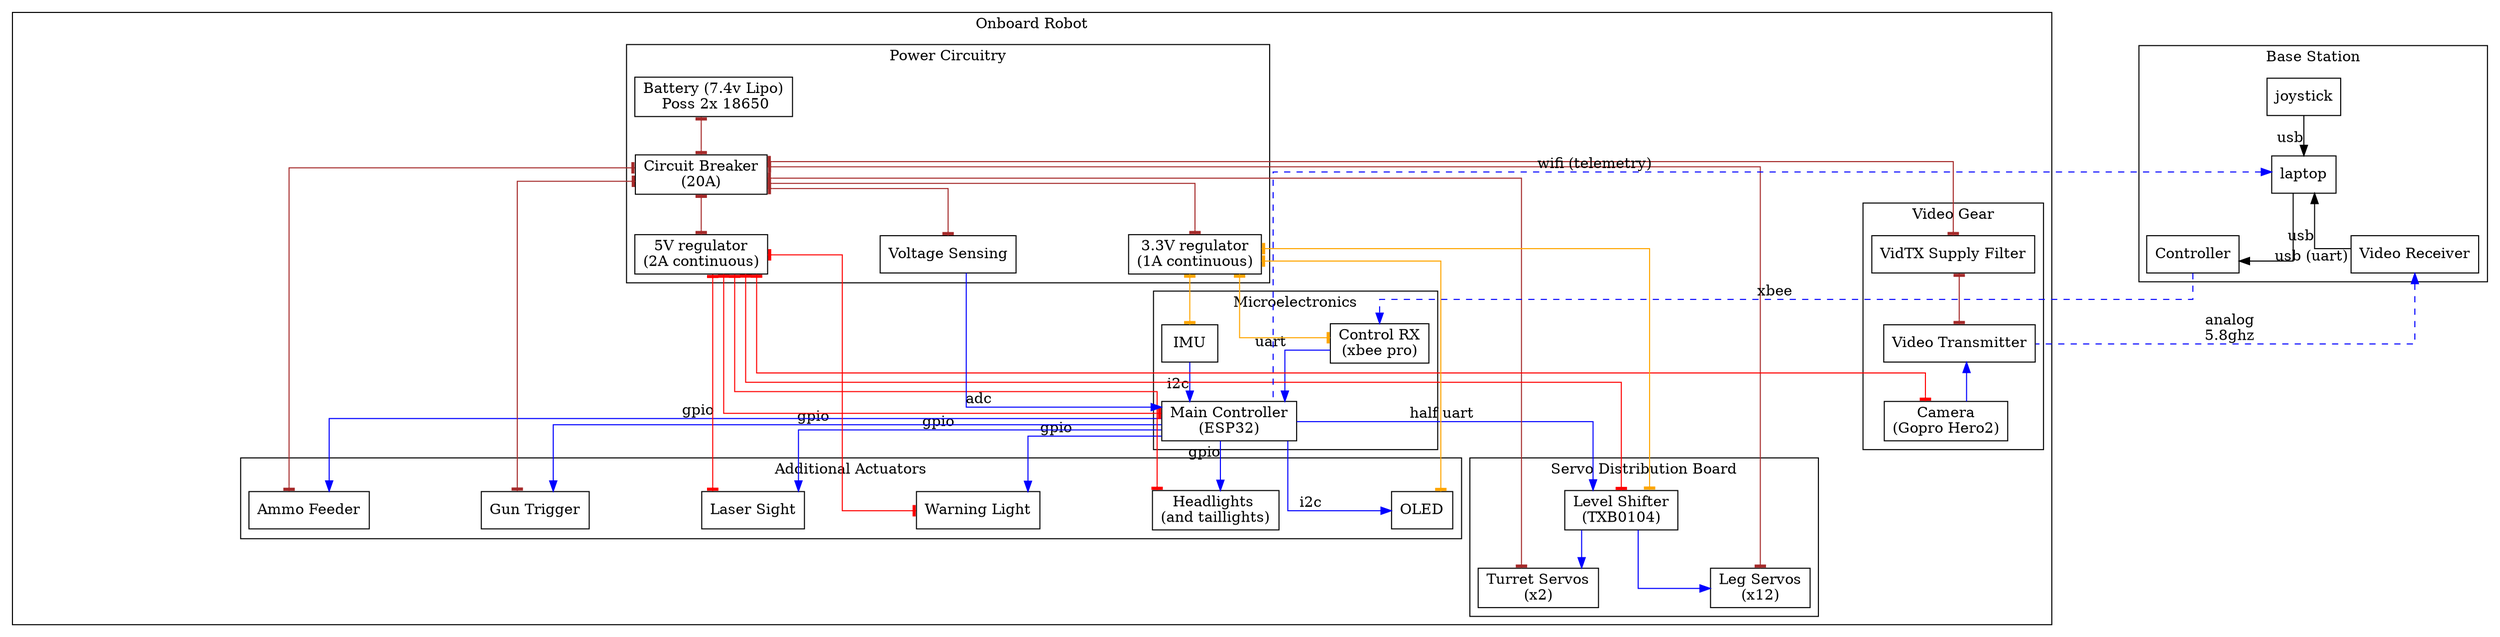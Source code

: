 digraph {
	rankdir=TB
	graph [splines=ortho, nodesep=1.5]
	node [shape=record]


	subgraph cluster_0 {
		label = "Onboard Robot";

		subgraph cluster_8 {
			label = "Additional Actuators"
			graph [nodesep=0]
			warning_light [label="Warning Light"]
			headlights [label="Headlights \n(and taillights)"]
			laser_sight [label="Laser Sight"]
			gun [label="Gun Trigger"]
			ammo_feeder [label="Ammo Feeder"]
			oled [label="OLED"]
		}

		subgraph cluster_3 {
			label = "Servo Distribution Board"
			level_shifter [label="Level Shifter\n(TXB0104)"]
			turret_servos [label="Turret Servos\n(x2)"]
			leg_servos  [label="Leg Servos\n(x12)"]
		}

		subgraph cluster_4 {
			label = "Video Gear"
			tx_filter [label="VidTX Supply Filter"]
			vid_tx [label="Video Transmitter"]
			camera [label="Camera\n(Gopro Hero2)"]
		}

		subgraph cluster_6 {
			label = "Microelectronics"
			comm_ctl [label="Control RX\n(xbee pro)"]
			mcu [label="Main Controller\n(ESP32)"]
			imu [label="IMU"]

		}

		subgraph cluster_5 {
			label = "Power Circuitry"
			battery [label="Battery (7.4v Lipo)\n Poss 2x 18650"]
			resetting_fuse [label="Circuit Breaker\n(20A)"]
			vreg_5v [label="5V regulator\n(2A continuous)"]
			vreg_3v [label="3.3V regulator\n(1A continuous)"]
			v_sens [label="Voltage Sensing"]

			//{ rank=same; battery v_sens }
			//{ rank=same; resetting_fuse vreg_5v vreg_3v }
		}


		{	/*Control Signals*/
			edge [color=blue]
			comm_ctl -> mcu [xlabel="uart"]

			mcu -> level_shifter [xlabel="half uart"]
			level_shifter -> turret_servos
			level_shifter -> leg_servos

			v_sens -> mcu [xlabel="adc"]
			{
				edge [xlabel="i2c"]
				imu -> mcu
				mcu -> oled
			}


			{
				edge [xlabel="gpio"]
				mcu -> warning_light
				mcu -> headlights
				mcu -> laser_sight
				mcu -> gun
				mcu -> ammo_feeder
			}


			vid_tx -> camera [dir=back]
		}

		{ /* Voltage Connections */
			edge [arrowhead=tee arrowtail=tee dir=both]

			{ /* 7.4V */
				edge [color=brown]
				battery -> resetting_fuse
				resetting_fuse -> v_sens
				resetting_fuse -> tx_filter
				resetting_fuse -> leg_servos
				resetting_fuse -> turret_servos
				resetting_fuse -> ammo_feeder
				resetting_fuse -> gun
				resetting_fuse -> vreg_5v
				resetting_fuse -> vreg_3v
				tx_filter -> vid_tx
			}
			{ /* 5V */
				edge [color=red]
				vreg_5v -> mcu
				vreg_5v -> camera
				vreg_5v -> level_shifter
				vreg_5v -> warning_light
				vreg_5v -> headlights
				vreg_5v -> laser_sight


			}
			{ /* 3.3vV */
				edge [color=orange]
				vreg_3v -> imu
				vreg_3v -> comm_ctl
				vreg_3v -> level_shifter
				vreg_3v -> oled
			}
		}

	}
	subgraph cluster_1 {
		label = "Base Station";

		controller [label="Controller"]
		vid_rx [label="Video Receiver"]

		laptop -> vid_rx  [dir=back xlabel="usb"]
		joystick -> laptop [xlabel="usb"]
		laptop -> controller [xlabel="usb (uart)"]

	}

	{
		edge [style="dashed" color=blue]
		controller -> comm_ctl [xlabel="xbee"]
		laptop -> mcu [dir=back, xlabel="wifi (telemetry)" constraint=false]
		vid_rx -> vid_tx [dir=back, xlabel="analog\n5.8ghz"]
	}

}
